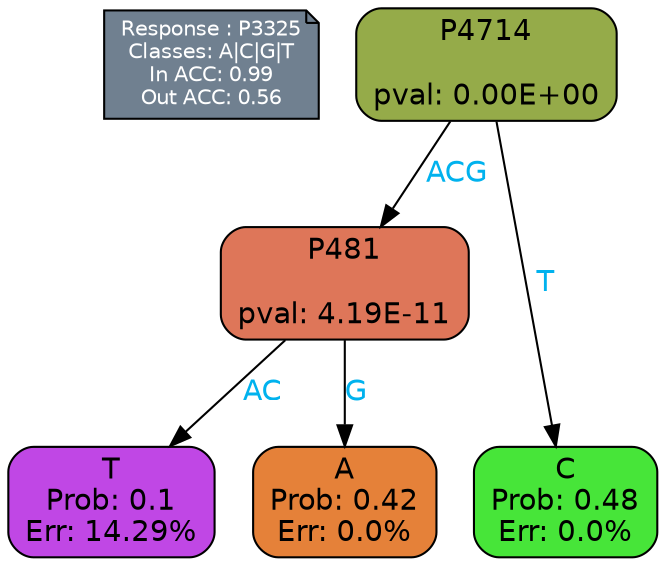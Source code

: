 digraph Tree {
node [shape=box, style="filled, rounded", color="black", fontname=helvetica] ;
graph [ranksep=equally, splines=polylines, bgcolor=transparent, dpi=600] ;
edge [fontname=helvetica] ;
LEGEND [label="Response : P3325
Classes: A|C|G|T
In ACC: 0.99
Out ACC: 0.56
",shape=note,align=left,style=filled,fillcolor="slategray",fontcolor="white",fontsize=10];1 [label="P4714

pval: 0.00E+00", fillcolor="#95ab49"] ;
2 [label="P481

pval: 4.19E-11", fillcolor="#de7659"] ;
3 [label="T
Prob: 0.1
Err: 14.29%", fillcolor="#c047e5"] ;
4 [label="A
Prob: 0.42
Err: 0.0%", fillcolor="#e58139"] ;
5 [label="C
Prob: 0.48
Err: 0.0%", fillcolor="#47e539"] ;
1 -> 2 [label="ACG",fontcolor=deepskyblue2] ;
1 -> 5 [label="T",fontcolor=deepskyblue2] ;
2 -> 3 [label="AC",fontcolor=deepskyblue2] ;
2 -> 4 [label="G",fontcolor=deepskyblue2] ;
{rank = same; 3;4;5;}{rank = same; LEGEND;1;}}